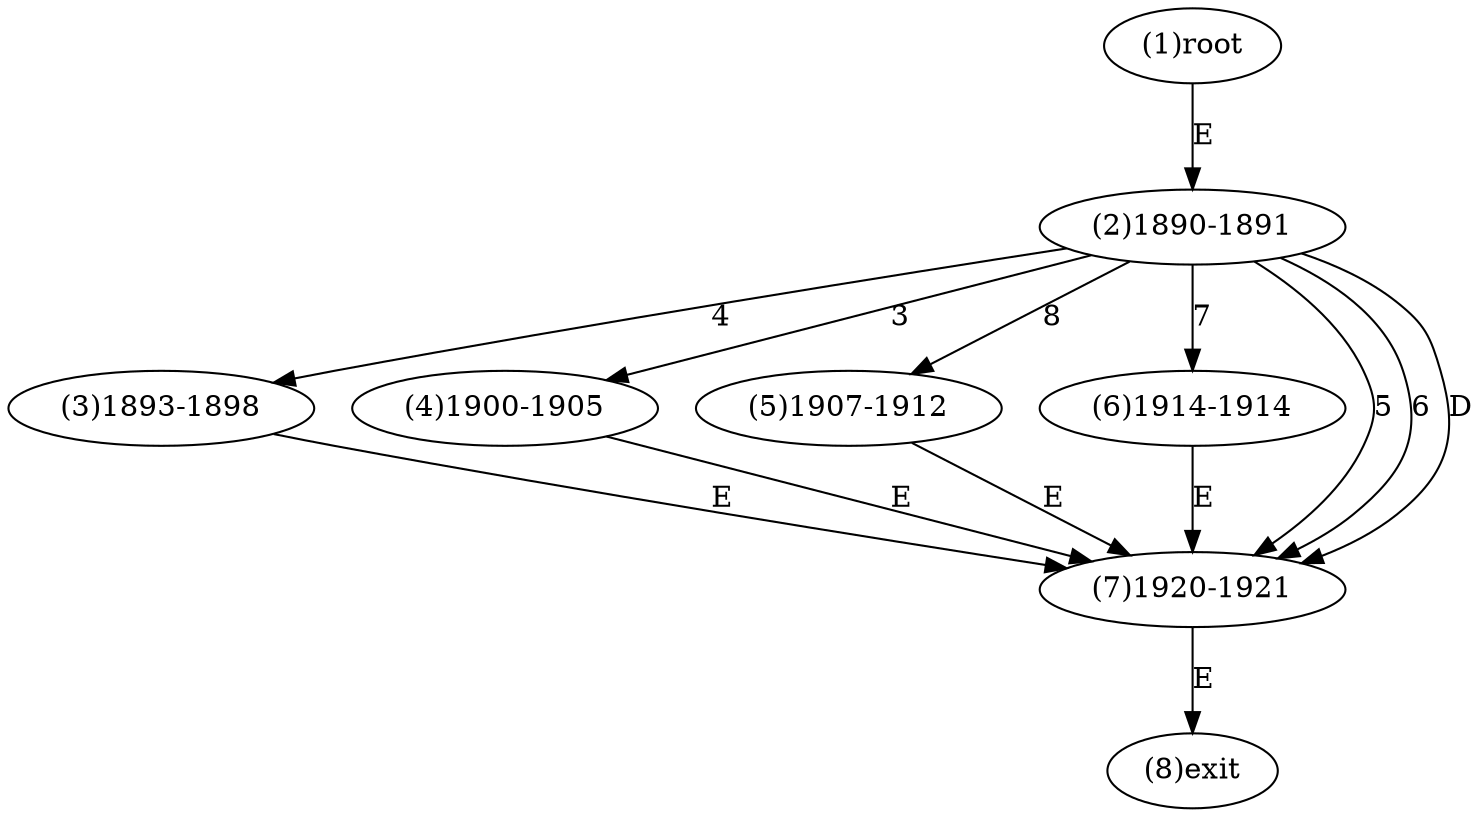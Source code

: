 digraph "" { 
1[ label="(1)root"];
2[ label="(2)1890-1891"];
3[ label="(3)1893-1898"];
4[ label="(4)1900-1905"];
5[ label="(5)1907-1912"];
6[ label="(6)1914-1914"];
7[ label="(7)1920-1921"];
8[ label="(8)exit"];
1->2[ label="E"];
2->4[ label="3"];
2->3[ label="4"];
2->7[ label="5"];
2->7[ label="6"];
2->6[ label="7"];
2->5[ label="8"];
2->7[ label="D"];
3->7[ label="E"];
4->7[ label="E"];
5->7[ label="E"];
6->7[ label="E"];
7->8[ label="E"];
}